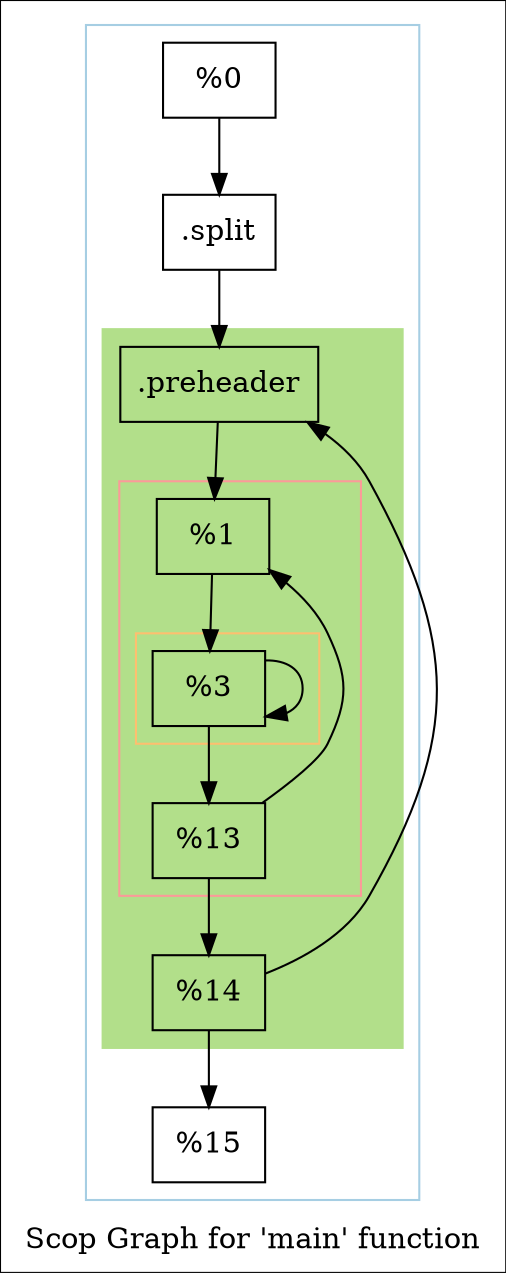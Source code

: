 digraph "Scop Graph for 'main' function" {
	label="Scop Graph for 'main' function";

	Node0x8eff80 [shape=record,label="{%0}"];
	Node0x8eff80 -> Node0x8f0360;
	Node0x8f0360 [shape=record,label="{.split}"];
	Node0x8f0360 -> Node0x8f0420;
	Node0x8f0420 [shape=record,label="{.preheader}"];
	Node0x8f0420 -> Node0x8e1b30;
	Node0x8e1b30 [shape=record,label="{%1}"];
	Node0x8e1b30 -> Node0x8effa0;
	Node0x8effa0 [shape=record,label="{%3}"];
	Node0x8effa0 -> Node0x8effa0[constraint=false];
	Node0x8effa0 -> Node0x8eec40;
	Node0x8eec40 [shape=record,label="{%13}"];
	Node0x8eec40 -> Node0x8e1b30[constraint=false];
	Node0x8eec40 -> Node0x8eec60;
	Node0x8eec60 [shape=record,label="{%14}"];
	Node0x8eec60 -> Node0x8f0420[constraint=false];
	Node0x8eec60 -> Node0x8e44e0;
	Node0x8e44e0 [shape=record,label="{%15}"];
	colorscheme = "paired12"
        subgraph cluster_0x8e4e70 {
          label = "";
          style = solid;
          color = 1
          subgraph cluster_0x8f0110 {
            label = "";
            style = filled;
            color = 3            subgraph cluster_0x8e4380 {
              label = "";
              style = solid;
              color = 5
              subgraph cluster_0x8f04e0 {
                label = "";
                style = solid;
                color = 7
                Node0x8effa0;
              }
              Node0x8e1b30;
              Node0x8eec40;
            }
            Node0x8f0420;
            Node0x8eec60;
          }
          Node0x8eff80;
          Node0x8f0360;
          Node0x8e44e0;
        }
}
